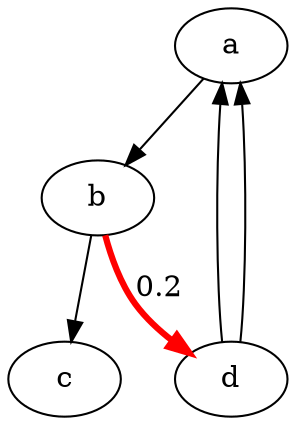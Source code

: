 digraph G {
     a -> b -> c;
     b -> d [label="0.2",color=red,penwidth=3.0 ];
     d -> a;
d -> a;
 }